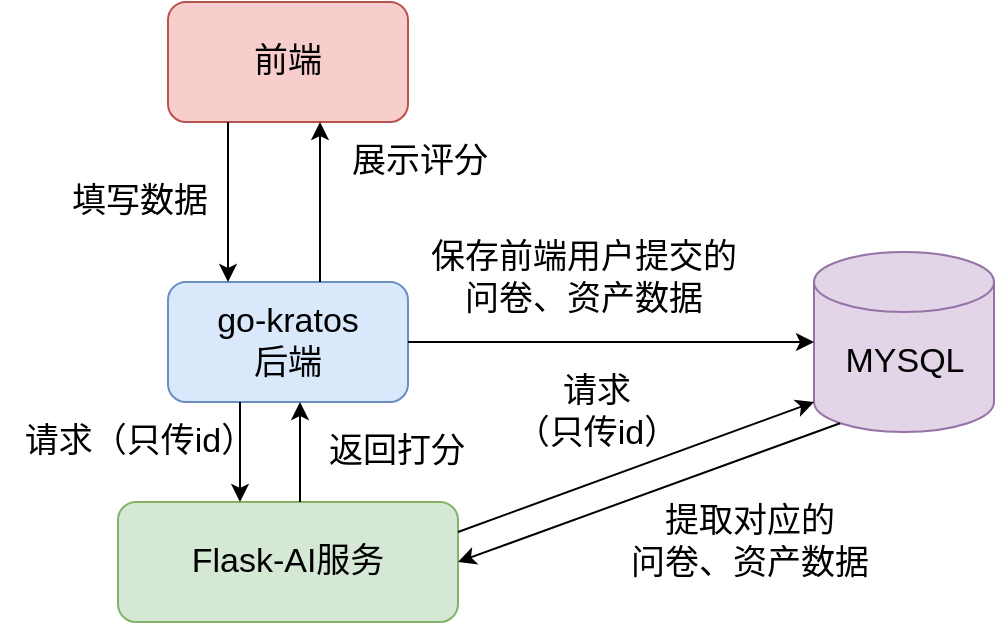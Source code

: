 <mxfile version="21.2.8" type="device">
  <diagram name="第 1 页" id="sNRUVEc02uYX7VjR3YYx">
    <mxGraphModel dx="1300" dy="894" grid="1" gridSize="10" guides="1" tooltips="1" connect="1" arrows="1" fold="1" page="1" pageScale="1" pageWidth="827" pageHeight="1169" math="0" shadow="0">
      <root>
        <mxCell id="0" />
        <mxCell id="1" parent="0" />
        <mxCell id="wBrOxgyvpnblt3OhYC47-1" value="" style="rounded=1;whiteSpace=wrap;html=1;fillColor=#f8cecc;strokeColor=#b85450;" vertex="1" parent="1">
          <mxGeometry x="414" y="110" width="120" height="60" as="geometry" />
        </mxCell>
        <mxCell id="wBrOxgyvpnblt3OhYC47-2" value="" style="rounded=1;whiteSpace=wrap;html=1;fillColor=#dae8fc;strokeColor=#6c8ebf;" vertex="1" parent="1">
          <mxGeometry x="414" y="250" width="120" height="60" as="geometry" />
        </mxCell>
        <mxCell id="wBrOxgyvpnblt3OhYC47-3" value="&lt;font style=&quot;font-size: 17px;&quot;&gt;前端&lt;/font&gt;" style="text;strokeColor=none;align=center;fillColor=none;html=1;verticalAlign=middle;whiteSpace=wrap;rounded=0;" vertex="1" parent="1">
          <mxGeometry x="444" y="125" width="60" height="30" as="geometry" />
        </mxCell>
        <mxCell id="wBrOxgyvpnblt3OhYC47-4" value="&lt;font style=&quot;font-size: 17px;&quot;&gt;go-kratos&lt;br&gt;后端&lt;/font&gt;" style="text;strokeColor=none;align=center;fillColor=none;html=1;verticalAlign=middle;whiteSpace=wrap;rounded=0;" vertex="1" parent="1">
          <mxGeometry x="421" y="265" width="106" height="30" as="geometry" />
        </mxCell>
        <mxCell id="wBrOxgyvpnblt3OhYC47-5" value="" style="rounded=1;whiteSpace=wrap;html=1;fillColor=#d5e8d4;strokeColor=#82b366;" vertex="1" parent="1">
          <mxGeometry x="389" y="360" width="170" height="60" as="geometry" />
        </mxCell>
        <mxCell id="wBrOxgyvpnblt3OhYC47-6" value="&lt;font style=&quot;font-size: 17px;&quot;&gt;Flask-AI服务&lt;/font&gt;" style="text;strokeColor=none;align=center;fillColor=none;html=1;verticalAlign=middle;whiteSpace=wrap;rounded=0;" vertex="1" parent="1">
          <mxGeometry x="416" y="375" width="116" height="30" as="geometry" />
        </mxCell>
        <mxCell id="wBrOxgyvpnblt3OhYC47-12" value="" style="shape=cylinder3;whiteSpace=wrap;html=1;boundedLbl=1;backgroundOutline=1;size=15;fillColor=#e1d5e7;strokeColor=#9673a6;" vertex="1" parent="1">
          <mxGeometry x="737" y="235" width="90" height="90" as="geometry" />
        </mxCell>
        <mxCell id="wBrOxgyvpnblt3OhYC47-13" value="&lt;font style=&quot;font-size: 17px;&quot;&gt;MYSQL&lt;/font&gt;" style="text;strokeColor=none;align=center;fillColor=none;html=1;verticalAlign=middle;whiteSpace=wrap;rounded=0;" vertex="1" parent="1">
          <mxGeometry x="740.5" y="265" width="83" height="50" as="geometry" />
        </mxCell>
        <mxCell id="wBrOxgyvpnblt3OhYC47-16" value="&lt;font style=&quot;font-size: 17px;&quot;&gt;请求（只传id）&lt;br&gt;&lt;/font&gt;" style="text;strokeColor=none;align=center;fillColor=none;html=1;verticalAlign=middle;whiteSpace=wrap;rounded=0;" vertex="1" parent="1">
          <mxGeometry x="330" y="315" width="140" height="30" as="geometry" />
        </mxCell>
        <mxCell id="wBrOxgyvpnblt3OhYC47-17" value="&lt;font style=&quot;font-size: 17px;&quot;&gt;提取对应的&lt;br&gt;问卷、资产数据&lt;br&gt;&lt;/font&gt;" style="text;strokeColor=none;align=center;fillColor=none;html=1;verticalAlign=middle;whiteSpace=wrap;rounded=0;" vertex="1" parent="1">
          <mxGeometry x="630" y="360" width="150" height="40" as="geometry" />
        </mxCell>
        <mxCell id="wBrOxgyvpnblt3OhYC47-18" value="" style="endArrow=classic;html=1;rounded=0;exitX=1;exitY=0.5;exitDx=0;exitDy=0;entryX=0;entryY=0.5;entryDx=0;entryDy=0;entryPerimeter=0;" edge="1" parent="1" source="wBrOxgyvpnblt3OhYC47-2" target="wBrOxgyvpnblt3OhYC47-12">
          <mxGeometry width="50" height="50" relative="1" as="geometry">
            <mxPoint x="571" y="280" as="sourcePoint" />
            <mxPoint x="657" y="200" as="targetPoint" />
          </mxGeometry>
        </mxCell>
        <mxCell id="wBrOxgyvpnblt3OhYC47-19" value="" style="endArrow=classic;html=1;rounded=0;exitX=0.145;exitY=1;exitDx=0;exitDy=-4.35;exitPerimeter=0;entryX=1;entryY=0.5;entryDx=0;entryDy=0;" edge="1" parent="1" source="wBrOxgyvpnblt3OhYC47-12" target="wBrOxgyvpnblt3OhYC47-5">
          <mxGeometry width="50" height="50" relative="1" as="geometry">
            <mxPoint x="637" y="440" as="sourcePoint" />
            <mxPoint x="596" y="390" as="targetPoint" />
          </mxGeometry>
        </mxCell>
        <mxCell id="wBrOxgyvpnblt3OhYC47-20" value="&lt;font style=&quot;font-size: 17px;&quot;&gt;保存前端用户提交的&lt;br&gt;问卷、资产数据&lt;br&gt;&lt;/font&gt;" style="text;strokeColor=none;align=center;fillColor=none;html=1;verticalAlign=middle;whiteSpace=wrap;rounded=0;" vertex="1" parent="1">
          <mxGeometry x="527" y="220" width="190" height="55" as="geometry" />
        </mxCell>
        <mxCell id="wBrOxgyvpnblt3OhYC47-21" value="" style="endArrow=classic;html=1;rounded=0;exitX=1;exitY=0.25;exitDx=0;exitDy=0;entryX=0;entryY=1;entryDx=0;entryDy=-15;entryPerimeter=0;" edge="1" parent="1" source="wBrOxgyvpnblt3OhYC47-5" target="wBrOxgyvpnblt3OhYC47-12">
          <mxGeometry width="50" height="50" relative="1" as="geometry">
            <mxPoint x="596" y="360" as="sourcePoint" />
            <mxPoint x="627" y="500" as="targetPoint" />
          </mxGeometry>
        </mxCell>
        <mxCell id="wBrOxgyvpnblt3OhYC47-22" value="&lt;font style=&quot;font-size: 17px;&quot;&gt;请求&lt;br&gt;（只传id）&lt;br&gt;&lt;/font&gt;" style="text;strokeColor=none;align=center;fillColor=none;html=1;verticalAlign=middle;whiteSpace=wrap;rounded=0;" vertex="1" parent="1">
          <mxGeometry x="577" y="295" width="103" height="40" as="geometry" />
        </mxCell>
        <mxCell id="wBrOxgyvpnblt3OhYC47-23" value="" style="endArrow=classic;html=1;rounded=0;" edge="1" parent="1">
          <mxGeometry width="50" height="50" relative="1" as="geometry">
            <mxPoint x="450" y="310" as="sourcePoint" />
            <mxPoint x="450" y="360" as="targetPoint" />
          </mxGeometry>
        </mxCell>
        <mxCell id="wBrOxgyvpnblt3OhYC47-24" value="" style="endArrow=classic;html=1;rounded=0;" edge="1" parent="1">
          <mxGeometry width="50" height="50" relative="1" as="geometry">
            <mxPoint x="480" y="360" as="sourcePoint" />
            <mxPoint x="480" y="310" as="targetPoint" />
          </mxGeometry>
        </mxCell>
        <mxCell id="wBrOxgyvpnblt3OhYC47-25" value="&lt;font style=&quot;font-size: 17px;&quot;&gt;返回打分&lt;br&gt;&lt;/font&gt;" style="text;strokeColor=none;align=center;fillColor=none;html=1;verticalAlign=middle;whiteSpace=wrap;rounded=0;" vertex="1" parent="1">
          <mxGeometry x="460" y="315" width="136.5" height="40" as="geometry" />
        </mxCell>
        <mxCell id="wBrOxgyvpnblt3OhYC47-26" value="" style="endArrow=classic;html=1;rounded=0;exitX=0.25;exitY=1;exitDx=0;exitDy=0;entryX=0.25;entryY=0;entryDx=0;entryDy=0;" edge="1" parent="1" source="wBrOxgyvpnblt3OhYC47-1" target="wBrOxgyvpnblt3OhYC47-2">
          <mxGeometry width="50" height="50" relative="1" as="geometry">
            <mxPoint x="300" y="250" as="sourcePoint" />
            <mxPoint x="350" y="200" as="targetPoint" />
          </mxGeometry>
        </mxCell>
        <mxCell id="wBrOxgyvpnblt3OhYC47-27" value="" style="endArrow=classic;html=1;rounded=0;exitX=0.25;exitY=1;exitDx=0;exitDy=0;entryX=0.25;entryY=0;entryDx=0;entryDy=0;" edge="1" parent="1">
          <mxGeometry width="50" height="50" relative="1" as="geometry">
            <mxPoint x="490" y="250" as="sourcePoint" />
            <mxPoint x="490" y="170" as="targetPoint" />
          </mxGeometry>
        </mxCell>
        <mxCell id="wBrOxgyvpnblt3OhYC47-28" value="&lt;font style=&quot;font-size: 17px;&quot;&gt;填写数据&lt;br&gt;&lt;/font&gt;" style="text;strokeColor=none;align=center;fillColor=none;html=1;verticalAlign=middle;whiteSpace=wrap;rounded=0;" vertex="1" parent="1">
          <mxGeometry x="350" y="190" width="100" height="40" as="geometry" />
        </mxCell>
        <mxCell id="wBrOxgyvpnblt3OhYC47-29" value="&lt;font style=&quot;font-size: 17px;&quot;&gt;展示评分&lt;br&gt;&lt;/font&gt;" style="text;strokeColor=none;align=center;fillColor=none;html=1;verticalAlign=middle;whiteSpace=wrap;rounded=0;" vertex="1" parent="1">
          <mxGeometry x="490" y="170" width="100" height="40" as="geometry" />
        </mxCell>
      </root>
    </mxGraphModel>
  </diagram>
</mxfile>
